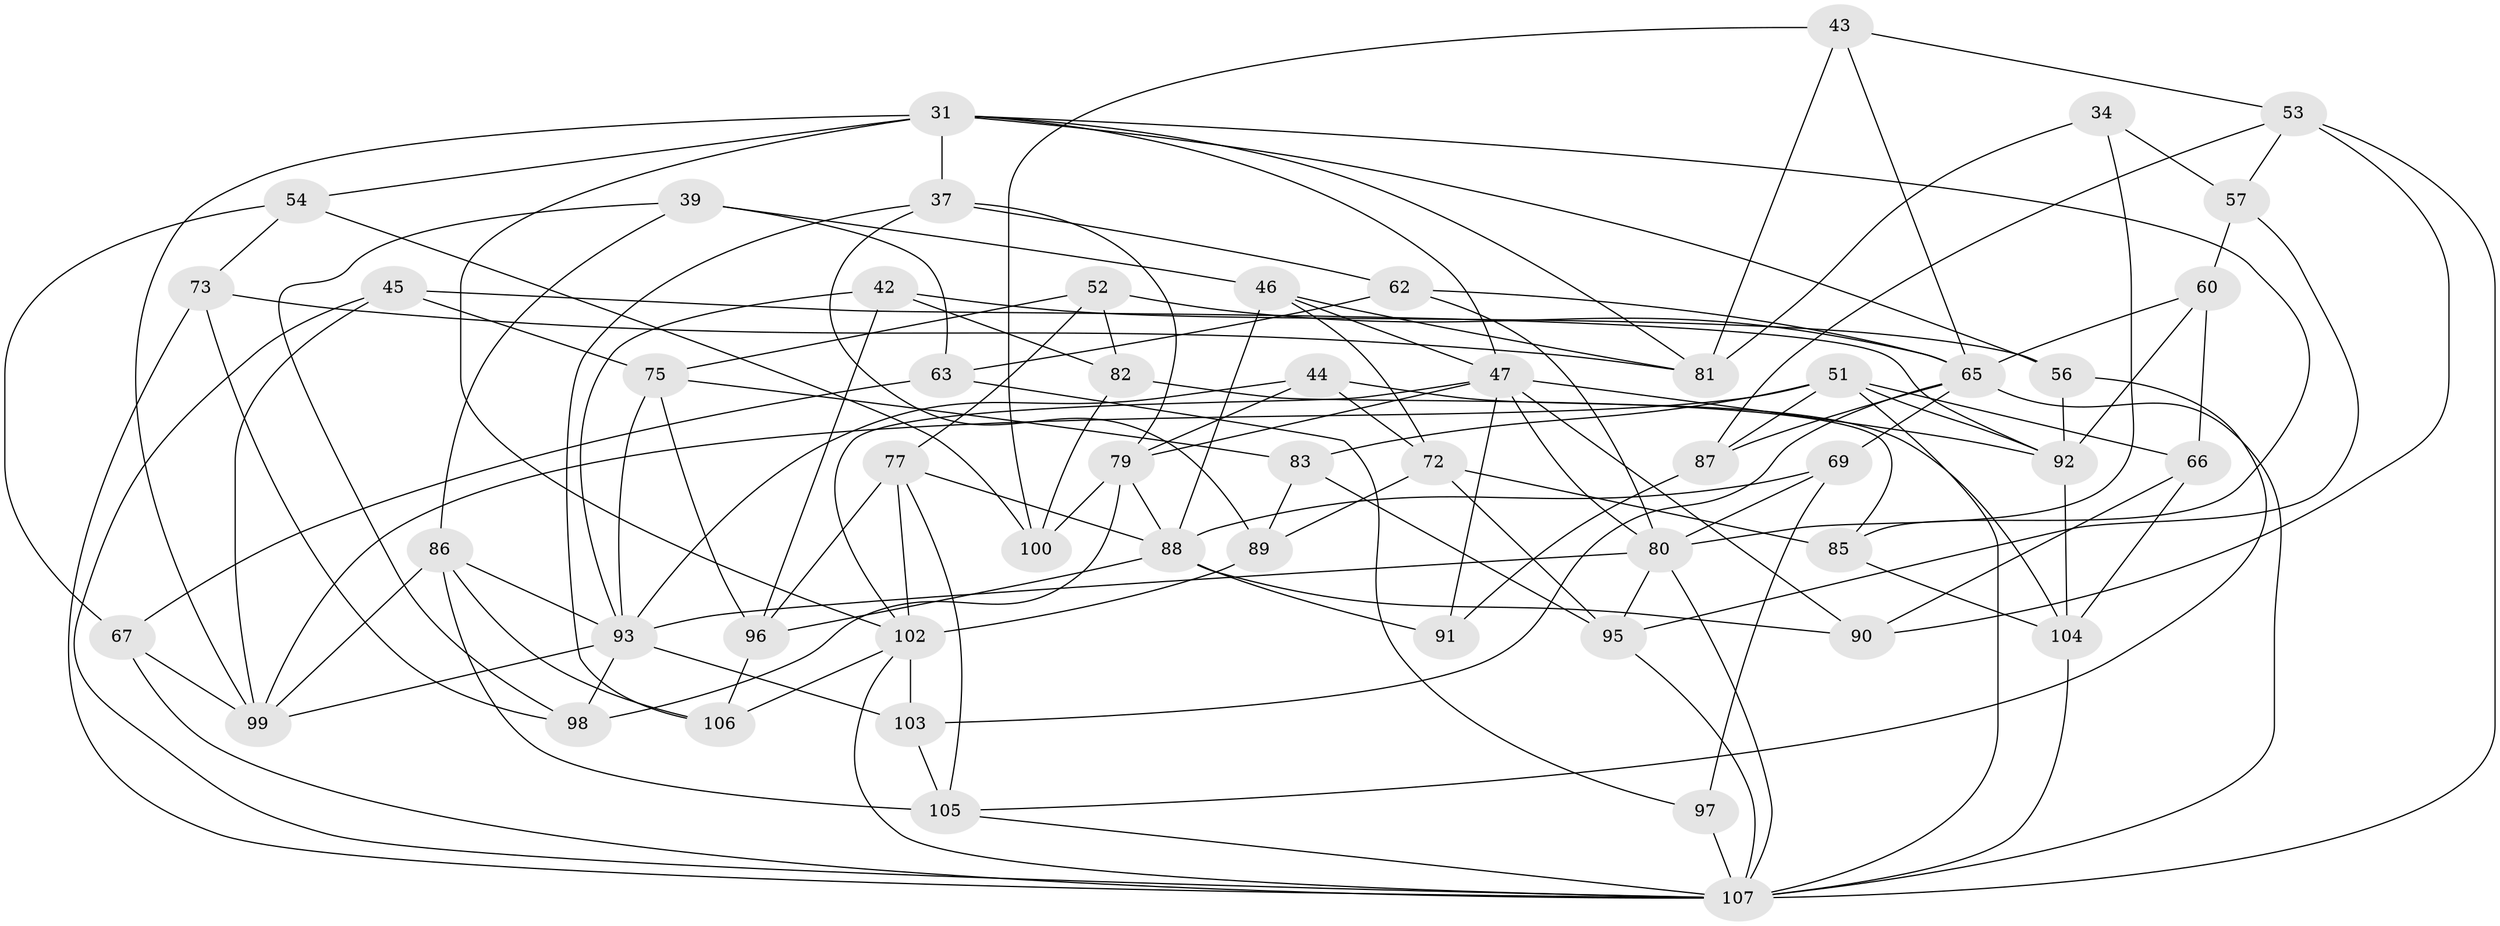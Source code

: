 // original degree distribution, {4: 1.0}
// Generated by graph-tools (version 1.1) at 2025/03/03/04/25 22:03:18]
// undirected, 53 vertices, 131 edges
graph export_dot {
graph [start="1"]
  node [color=gray90,style=filled];
  31 [super="+12+28"];
  34;
  37 [super="+32"];
  39;
  42;
  43;
  44;
  45 [super="+26"];
  46 [super="+25"];
  47 [super="+33"];
  51 [super="+10"];
  52;
  53 [super="+35"];
  54;
  56;
  57;
  60;
  62;
  63;
  65 [super="+2+16"];
  66;
  67;
  69 [super="+68"];
  72 [super="+22"];
  73;
  75 [super="+15"];
  77 [super="+74"];
  79 [super="+49"];
  80 [super="+1+38+41"];
  81 [super="+20"];
  82;
  83;
  85;
  86 [super="+59"];
  87 [super="+64"];
  88 [super="+3+19+61"];
  89;
  90;
  91 [super="+5"];
  92 [super="+29"];
  93 [super="+84+50"];
  95 [super="+71"];
  96 [super="+18"];
  97 [super="+4"];
  98;
  99 [super="+14+36+78"];
  100;
  102 [super="+40+94"];
  103 [super="+27"];
  104 [super="+58"];
  105 [super="+6"];
  106;
  107 [super="+24+101"];
  31 -- 56;
  31 -- 37;
  31 -- 81;
  31 -- 54;
  31 -- 47;
  31 -- 85;
  31 -- 102;
  31 -- 99;
  34 -- 80;
  34 -- 81 [weight=2];
  34 -- 57;
  37 -- 89;
  37 -- 79 [weight=2];
  37 -- 62;
  37 -- 106;
  39 -- 98;
  39 -- 46;
  39 -- 63;
  39 -- 86;
  42 -- 56;
  42 -- 82;
  42 -- 96;
  42 -- 93;
  43 -- 81;
  43 -- 100;
  43 -- 65;
  43 -- 53;
  44 -- 72;
  44 -- 79;
  44 -- 104;
  44 -- 93;
  45 -- 99 [weight=3];
  45 -- 75;
  45 -- 107;
  45 -- 92;
  46 -- 88 [weight=2];
  46 -- 72;
  46 -- 81;
  46 -- 47;
  47 -- 91;
  47 -- 90;
  47 -- 80;
  47 -- 102;
  47 -- 92;
  47 -- 79;
  51 -- 87 [weight=2];
  51 -- 66;
  51 -- 83;
  51 -- 92;
  51 -- 99;
  51 -- 107 [weight=2];
  52 -- 82;
  52 -- 65;
  52 -- 77;
  52 -- 75;
  53 -- 90;
  53 -- 87;
  53 -- 57;
  53 -- 107 [weight=2];
  54 -- 67;
  54 -- 100;
  54 -- 73;
  56 -- 105;
  56 -- 92;
  57 -- 60;
  57 -- 95;
  60 -- 66;
  60 -- 65;
  60 -- 92;
  62 -- 65;
  62 -- 63;
  62 -- 80;
  63 -- 97;
  63 -- 67;
  65 -- 69;
  65 -- 107;
  65 -- 87;
  65 -- 103;
  66 -- 90;
  66 -- 104;
  67 -- 99;
  67 -- 107;
  69 -- 97 [weight=2];
  69 -- 80 [weight=2];
  69 -- 88;
  72 -- 95 [weight=2];
  72 -- 89;
  72 -- 85;
  73 -- 81;
  73 -- 98;
  73 -- 107;
  75 -- 93 [weight=2];
  75 -- 83;
  75 -- 96;
  77 -- 88;
  77 -- 105;
  77 -- 102 [weight=2];
  77 -- 96;
  79 -- 100;
  79 -- 98;
  79 -- 88 [weight=2];
  80 -- 93 [weight=3];
  80 -- 95;
  80 -- 107;
  82 -- 100;
  82 -- 85;
  83 -- 89;
  83 -- 95;
  85 -- 104;
  86 -- 106;
  86 -- 99;
  86 -- 105 [weight=2];
  86 -- 93;
  87 -- 91 [weight=2];
  88 -- 90;
  88 -- 91 [weight=3];
  88 -- 96 [weight=2];
  89 -- 102;
  92 -- 104;
  93 -- 99 [weight=3];
  93 -- 98;
  93 -- 103 [weight=2];
  95 -- 107;
  96 -- 106;
  97 -- 107 [weight=3];
  102 -- 103 [weight=2];
  102 -- 106;
  102 -- 107 [weight=2];
  103 -- 105;
  104 -- 107 [weight=2];
  105 -- 107;
}
